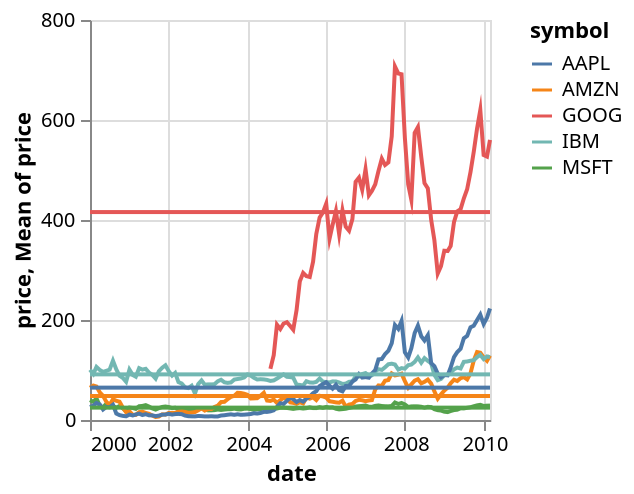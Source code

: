 {"$schema": "https://vega.github.io/schema/vega-lite/v4.json", "description": "Stock prices of 5 Tech Companies over Time with Averages.", "data": {"values": [{"symbol": "MSFT", "date": "Jan 1 2000", "price": 39.81}, {"symbol": "MSFT", "date": "Feb 1 2000", "price": 36.35}, {"symbol": "MSFT", "date": "Mar 1 2000", "price": 43.22}, {"symbol": "MSFT", "date": "Apr 1 2000", "price": 28.37}, {"symbol": "MSFT", "date": "May 1 2000", "price": 25.45}, {"symbol": "MSFT", "date": "Jun 1 2000", "price": 32.54}, {"symbol": "MSFT", "date": "Jul 1 2000", "price": 28.4}, {"symbol": "MSFT", "date": "Aug 1 2000", "price": 28.4}, {"symbol": "MSFT", "date": "Sep 1 2000", "price": 24.53}, {"symbol": "MSFT", "date": "Oct 1 2000", "price": 28.02}, {"symbol": "MSFT", "date": "Nov 1 2000", "price": 23.34}, {"symbol": "MSFT", "date": "Dec 1 2000", "price": 17.65}, {"symbol": "MSFT", "date": "Jan 1 2001", "price": 24.84}, {"symbol": "MSFT", "date": "Feb 1 2001", "price": 24.0}, {"symbol": "MSFT", "date": "Mar 1 2001", "price": 22.25}, {"symbol": "MSFT", "date": "Apr 1 2001", "price": 27.56}, {"symbol": "MSFT", "date": "May 1 2001", "price": 28.14}, {"symbol": "MSFT", "date": "Jun 1 2001", "price": 29.7}, {"symbol": "MSFT", "date": "Jul 1 2001", "price": 26.93}, {"symbol": "MSFT", "date": "Aug 1 2001", "price": 23.21}, {"symbol": "MSFT", "date": "Sep 1 2001", "price": 20.82}, {"symbol": "MSFT", "date": "Oct 1 2001", "price": 23.65}, {"symbol": "MSFT", "date": "Nov 1 2001", "price": 26.12}, {"symbol": "MSFT", "date": "Dec 1 2001", "price": 26.95}, {"symbol": "MSFT", "date": "Jan 1 2002", "price": 25.92}, {"symbol": "MSFT", "date": "Feb 1 2002", "price": 23.73}, {"symbol": "MSFT", "date": "Mar 1 2002", "price": 24.53}, {"symbol": "MSFT", "date": "Apr 1 2002", "price": 21.26}, {"symbol": "MSFT", "date": "May 1 2002", "price": 20.71}, {"symbol": "MSFT", "date": "Jun 1 2002", "price": 22.25}, {"symbol": "MSFT", "date": "Jul 1 2002", "price": 19.52}, {"symbol": "MSFT", "date": "Aug 1 2002", "price": 19.97}, {"symbol": "MSFT", "date": "Sep 1 2002", "price": 17.79}, {"symbol": "MSFT", "date": "Oct 1 2002", "price": 21.75}, {"symbol": "MSFT", "date": "Nov 1 2002", "price": 23.46}, {"symbol": "MSFT", "date": "Dec 1 2002", "price": 21.03}, {"symbol": "MSFT", "date": "Jan 1 2003", "price": 19.31}, {"symbol": "MSFT", "date": "Feb 1 2003", "price": 19.34}, {"symbol": "MSFT", "date": "Mar 1 2003", "price": 19.76}, {"symbol": "MSFT", "date": "Apr 1 2003", "price": 20.87}, {"symbol": "MSFT", "date": "May 1 2003", "price": 20.09}, {"symbol": "MSFT", "date": "Jun 1 2003", "price": 20.93}, {"symbol": "MSFT", "date": "Jul 1 2003", "price": 21.56}, {"symbol": "MSFT", "date": "Aug 1 2003", "price": 21.65}, {"symbol": "MSFT", "date": "Sep 1 2003", "price": 22.69}, {"symbol": "MSFT", "date": "Oct 1 2003", "price": 21.45}, {"symbol": "MSFT", "date": "Nov 1 2003", "price": 21.1}, {"symbol": "MSFT", "date": "Dec 1 2003", "price": 22.46}, {"symbol": "MSFT", "date": "Jan 1 2004", "price": 22.69}, {"symbol": "MSFT", "date": "Feb 1 2004", "price": 21.77}, {"symbol": "MSFT", "date": "Mar 1 2004", "price": 20.46}, {"symbol": "MSFT", "date": "Apr 1 2004", "price": 21.45}, {"symbol": "MSFT", "date": "May 1 2004", "price": 21.53}, {"symbol": "MSFT", "date": "Jun 1 2004", "price": 23.44}, {"symbol": "MSFT", "date": "Jul 1 2004", "price": 23.38}, {"symbol": "MSFT", "date": "Aug 1 2004", "price": 22.47}, {"symbol": "MSFT", "date": "Sep 1 2004", "price": 22.76}, {"symbol": "MSFT", "date": "Oct 1 2004", "price": 23.02}, {"symbol": "MSFT", "date": "Nov 1 2004", "price": 24.6}, {"symbol": "MSFT", "date": "Dec 1 2004", "price": 24.52}, {"symbol": "MSFT", "date": "Jan 1 2005", "price": 24.11}, {"symbol": "MSFT", "date": "Feb 1 2005", "price": 23.15}, {"symbol": "MSFT", "date": "Mar 1 2005", "price": 22.24}, {"symbol": "MSFT", "date": "Apr 1 2005", "price": 23.28}, {"symbol": "MSFT", "date": "May 1 2005", "price": 23.82}, {"symbol": "MSFT", "date": "Jun 1 2005", "price": 22.93}, {"symbol": "MSFT", "date": "Jul 1 2005", "price": 23.64}, {"symbol": "MSFT", "date": "Aug 1 2005", "price": 25.35}, {"symbol": "MSFT", "date": "Sep 1 2005", "price": 23.83}, {"symbol": "MSFT", "date": "Oct 1 2005", "price": 23.8}, {"symbol": "MSFT", "date": "Nov 1 2005", "price": 25.71}, {"symbol": "MSFT", "date": "Dec 1 2005", "price": 24.29}, {"symbol": "MSFT", "date": "Jan 1 2006", "price": 26.14}, {"symbol": "MSFT", "date": "Feb 1 2006", "price": 25.04}, {"symbol": "MSFT", "date": "Mar 1 2006", "price": 25.36}, {"symbol": "MSFT", "date": "Apr 1 2006", "price": 22.5}, {"symbol": "MSFT", "date": "May 1 2006", "price": 21.19}, {"symbol": "MSFT", "date": "Jun 1 2006", "price": 21.8}, {"symbol": "MSFT", "date": "Jul 1 2006", "price": 22.51}, {"symbol": "MSFT", "date": "Aug 1 2006", "price": 24.13}, {"symbol": "MSFT", "date": "Sep 1 2006", "price": 25.68}, {"symbol": "MSFT", "date": "Oct 1 2006", "price": 26.96}, {"symbol": "MSFT", "date": "Nov 1 2006", "price": 27.66}, {"symbol": "MSFT", "date": "Dec 1 2006", "price": 28.13}, {"symbol": "MSFT", "date": "Jan 1 2007", "price": 29.07}, {"symbol": "MSFT", "date": "Feb 1 2007", "price": 26.63}, {"symbol": "MSFT", "date": "Mar 1 2007", "price": 26.35}, {"symbol": "MSFT", "date": "Apr 1 2007", "price": 28.3}, {"symbol": "MSFT", "date": "May 1 2007", "price": 29.11}, {"symbol": "MSFT", "date": "Jun 1 2007", "price": 27.95}, {"symbol": "MSFT", "date": "Jul 1 2007", "price": 27.5}, {"symbol": "MSFT", "date": "Aug 1 2007", "price": 27.34}, {"symbol": "MSFT", "date": "Sep 1 2007", "price": 28.04}, {"symbol": "MSFT", "date": "Oct 1 2007", "price": 35.03}, {"symbol": "MSFT", "date": "Nov 1 2007", "price": 32.09}, {"symbol": "MSFT", "date": "Dec 1 2007", "price": 34.0}, {"symbol": "MSFT", "date": "Jan 1 2008", "price": 31.13}, {"symbol": "MSFT", "date": "Feb 1 2008", "price": 26.07}, {"symbol": "MSFT", "date": "Mar 1 2008", "price": 27.21}, {"symbol": "MSFT", "date": "Apr 1 2008", "price": 27.34}, {"symbol": "MSFT", "date": "May 1 2008", "price": 27.25}, {"symbol": "MSFT", "date": "Jun 1 2008", "price": 26.47}, {"symbol": "MSFT", "date": "Jul 1 2008", "price": 24.75}, {"symbol": "MSFT", "date": "Aug 1 2008", "price": 26.36}, {"symbol": "MSFT", "date": "Sep 1 2008", "price": 25.78}, {"symbol": "MSFT", "date": "Oct 1 2008", "price": 21.57}, {"symbol": "MSFT", "date": "Nov 1 2008", "price": 19.66}, {"symbol": "MSFT", "date": "Dec 1 2008", "price": 18.91}, {"symbol": "MSFT", "date": "Jan 1 2009", "price": 16.63}, {"symbol": "MSFT", "date": "Feb 1 2009", "price": 15.81}, {"symbol": "MSFT", "date": "Mar 1 2009", "price": 17.99}, {"symbol": "MSFT", "date": "Apr 1 2009", "price": 19.84}, {"symbol": "MSFT", "date": "May 1 2009", "price": 20.59}, {"symbol": "MSFT", "date": "Jun 1 2009", "price": 23.42}, {"symbol": "MSFT", "date": "Jul 1 2009", "price": 23.18}, {"symbol": "MSFT", "date": "Aug 1 2009", "price": 24.43}, {"symbol": "MSFT", "date": "Sep 1 2009", "price": 25.49}, {"symbol": "MSFT", "date": "Oct 1 2009", "price": 27.48}, {"symbol": "MSFT", "date": "Nov 1 2009", "price": 29.27}, {"symbol": "MSFT", "date": "Dec 1 2009", "price": 30.34}, {"symbol": "MSFT", "date": "Jan 1 2010", "price": 28.05}, {"symbol": "MSFT", "date": "Feb 1 2010", "price": 28.67}, {"symbol": "MSFT", "date": "Mar 1 2010", "price": 28.8}, {"symbol": "AMZN", "date": "Jan 1 2000", "price": 64.56}, {"symbol": "AMZN", "date": "Feb 1 2000", "price": 68.87}, {"symbol": "AMZN", "date": "Mar 1 2000", "price": 67.0}, {"symbol": "AMZN", "date": "Apr 1 2000", "price": 55.19}, {"symbol": "AMZN", "date": "May 1 2000", "price": 48.31}, {"symbol": "AMZN", "date": "Jun 1 2000", "price": 36.31}, {"symbol": "AMZN", "date": "Jul 1 2000", "price": 30.12}, {"symbol": "AMZN", "date": "Aug 1 2000", "price": 41.5}, {"symbol": "AMZN", "date": "Sep 1 2000", "price": 38.44}, {"symbol": "AMZN", "date": "Oct 1 2000", "price": 36.62}, {"symbol": "AMZN", "date": "Nov 1 2000", "price": 24.69}, {"symbol": "AMZN", "date": "Dec 1 2000", "price": 15.56}, {"symbol": "AMZN", "date": "Jan 1 2001", "price": 17.31}, {"symbol": "AMZN", "date": "Feb 1 2001", "price": 10.19}, {"symbol": "AMZN", "date": "Mar 1 2001", "price": 10.23}, {"symbol": "AMZN", "date": "Apr 1 2001", "price": 15.78}, {"symbol": "AMZN", "date": "May 1 2001", "price": 16.69}, {"symbol": "AMZN", "date": "Jun 1 2001", "price": 14.15}, {"symbol": "AMZN", "date": "Jul 1 2001", "price": 12.49}, {"symbol": "AMZN", "date": "Aug 1 2001", "price": 8.94}, {"symbol": "AMZN", "date": "Sep 1 2001", "price": 5.97}, {"symbol": "AMZN", "date": "Oct 1 2001", "price": 6.98}, {"symbol": "AMZN", "date": "Nov 1 2001", "price": 11.32}, {"symbol": "AMZN", "date": "Dec 1 2001", "price": 10.82}, {"symbol": "AMZN", "date": "Jan 1 2002", "price": 14.19}, {"symbol": "AMZN", "date": "Feb 1 2002", "price": 14.1}, {"symbol": "AMZN", "date": "Mar 1 2002", "price": 14.3}, {"symbol": "AMZN", "date": "Apr 1 2002", "price": 16.69}, {"symbol": "AMZN", "date": "May 1 2002", "price": 18.23}, {"symbol": "AMZN", "date": "Jun 1 2002", "price": 16.25}, {"symbol": "AMZN", "date": "Jul 1 2002", "price": 14.45}, {"symbol": "AMZN", "date": "Aug 1 2002", "price": 14.94}, {"symbol": "AMZN", "date": "Sep 1 2002", "price": 15.93}, {"symbol": "AMZN", "date": "Oct 1 2002", "price": 19.36}, {"symbol": "AMZN", "date": "Nov 1 2002", "price": 23.35}, {"symbol": "AMZN", "date": "Dec 1 2002", "price": 18.89}, {"symbol": "AMZN", "date": "Jan 1 2003", "price": 21.85}, {"symbol": "AMZN", "date": "Feb 1 2003", "price": 22.01}, {"symbol": "AMZN", "date": "Mar 1 2003", "price": 26.03}, {"symbol": "AMZN", "date": "Apr 1 2003", "price": 28.69}, {"symbol": "AMZN", "date": "May 1 2003", "price": 35.89}, {"symbol": "AMZN", "date": "Jun 1 2003", "price": 36.32}, {"symbol": "AMZN", "date": "Jul 1 2003", "price": 41.64}, {"symbol": "AMZN", "date": "Aug 1 2003", "price": 46.32}, {"symbol": "AMZN", "date": "Sep 1 2003", "price": 48.43}, {"symbol": "AMZN", "date": "Oct 1 2003", "price": 54.43}, {"symbol": "AMZN", "date": "Nov 1 2003", "price": 53.97}, {"symbol": "AMZN", "date": "Dec 1 2003", "price": 52.62}, {"symbol": "AMZN", "date": "Jan 1 2004", "price": 50.4}, {"symbol": "AMZN", "date": "Feb 1 2004", "price": 43.01}, {"symbol": "AMZN", "date": "Mar 1 2004", "price": 43.28}, {"symbol": "AMZN", "date": "Apr 1 2004", "price": 43.6}, {"symbol": "AMZN", "date": "May 1 2004", "price": 48.5}, {"symbol": "AMZN", "date": "Jun 1 2004", "price": 54.4}, {"symbol": "AMZN", "date": "Jul 1 2004", "price": 38.92}, {"symbol": "AMZN", "date": "Aug 1 2004", "price": 38.14}, {"symbol": "AMZN", "date": "Sep 1 2004", "price": 40.86}, {"symbol": "AMZN", "date": "Oct 1 2004", "price": 34.13}, {"symbol": "AMZN", "date": "Nov 1 2004", "price": 39.68}, {"symbol": "AMZN", "date": "Dec 1 2004", "price": 44.29}, {"symbol": "AMZN", "date": "Jan 1 2005", "price": 43.22}, {"symbol": "AMZN", "date": "Feb 1 2005", "price": 35.18}, {"symbol": "AMZN", "date": "Mar 1 2005", "price": 34.27}, {"symbol": "AMZN", "date": "Apr 1 2005", "price": 32.36}, {"symbol": "AMZN", "date": "May 1 2005", "price": 35.51}, {"symbol": "AMZN", "date": "Jun 1 2005", "price": 33.09}, {"symbol": "AMZN", "date": "Jul 1 2005", "price": 45.15}, {"symbol": "AMZN", "date": "Aug 1 2005", "price": 42.7}, {"symbol": "AMZN", "date": "Sep 1 2005", "price": 45.3}, {"symbol": "AMZN", "date": "Oct 1 2005", "price": 39.86}, {"symbol": "AMZN", "date": "Nov 1 2005", "price": 48.46}, {"symbol": "AMZN", "date": "Dec 1 2005", "price": 47.15}, {"symbol": "AMZN", "date": "Jan 1 2006", "price": 44.82}, {"symbol": "AMZN", "date": "Feb 1 2006", "price": 37.44}, {"symbol": "AMZN", "date": "Mar 1 2006", "price": 36.53}, {"symbol": "AMZN", "date": "Apr 1 2006", "price": 35.21}, {"symbol": "AMZN", "date": "May 1 2006", "price": 34.61}, {"symbol": "AMZN", "date": "Jun 1 2006", "price": 38.68}, {"symbol": "AMZN", "date": "Jul 1 2006", "price": 26.89}, {"symbol": "AMZN", "date": "Aug 1 2006", "price": 30.83}, {"symbol": "AMZN", "date": "Sep 1 2006", "price": 32.12}, {"symbol": "AMZN", "date": "Oct 1 2006", "price": 38.09}, {"symbol": "AMZN", "date": "Nov 1 2006", "price": 40.34}, {"symbol": "AMZN", "date": "Dec 1 2006", "price": 39.46}, {"symbol": "AMZN", "date": "Jan 1 2007", "price": 37.67}, {"symbol": "AMZN", "date": "Feb 1 2007", "price": 39.14}, {"symbol": "AMZN", "date": "Mar 1 2007", "price": 39.79}, {"symbol": "AMZN", "date": "Apr 1 2007", "price": 61.33}, {"symbol": "AMZN", "date": "May 1 2007", "price": 69.14}, {"symbol": "AMZN", "date": "Jun 1 2007", "price": 68.41}, {"symbol": "AMZN", "date": "Jul 1 2007", "price": 78.54}, {"symbol": "AMZN", "date": "Aug 1 2007", "price": 79.91}, {"symbol": "AMZN", "date": "Sep 1 2007", "price": 93.15}, {"symbol": "AMZN", "date": "Oct 1 2007", "price": 89.15}, {"symbol": "AMZN", "date": "Nov 1 2007", "price": 90.56}, {"symbol": "AMZN", "date": "Dec 1 2007", "price": 92.64}, {"symbol": "AMZN", "date": "Jan 1 2008", "price": 77.7}, {"symbol": "AMZN", "date": "Feb 1 2008", "price": 64.47}, {"symbol": "AMZN", "date": "Mar 1 2008", "price": 71.3}, {"symbol": "AMZN", "date": "Apr 1 2008", "price": 78.63}, {"symbol": "AMZN", "date": "May 1 2008", "price": 81.62}, {"symbol": "AMZN", "date": "Jun 1 2008", "price": 73.33}, {"symbol": "AMZN", "date": "Jul 1 2008", "price": 76.34}, {"symbol": "AMZN", "date": "Aug 1 2008", "price": 80.81}, {"symbol": "AMZN", "date": "Sep 1 2008", "price": 72.76}, {"symbol": "AMZN", "date": "Oct 1 2008", "price": 57.24}, {"symbol": "AMZN", "date": "Nov 1 2008", "price": 42.7}, {"symbol": "AMZN", "date": "Dec 1 2008", "price": 51.28}, {"symbol": "AMZN", "date": "Jan 1 2009", "price": 58.82}, {"symbol": "AMZN", "date": "Feb 1 2009", "price": 64.79}, {"symbol": "AMZN", "date": "Mar 1 2009", "price": 73.44}, {"symbol": "AMZN", "date": "Apr 1 2009", "price": 80.52}, {"symbol": "AMZN", "date": "May 1 2009", "price": 77.99}, {"symbol": "AMZN", "date": "Jun 1 2009", "price": 83.66}, {"symbol": "AMZN", "date": "Jul 1 2009", "price": 85.76}, {"symbol": "AMZN", "date": "Aug 1 2009", "price": 81.19}, {"symbol": "AMZN", "date": "Sep 1 2009", "price": 93.36}, {"symbol": "AMZN", "date": "Oct 1 2009", "price": 118.81}, {"symbol": "AMZN", "date": "Nov 1 2009", "price": 135.91}, {"symbol": "AMZN", "date": "Dec 1 2009", "price": 134.52}, {"symbol": "AMZN", "date": "Jan 1 2010", "price": 125.41}, {"symbol": "AMZN", "date": "Feb 1 2010", "price": 118.4}, {"symbol": "AMZN", "date": "Mar 1 2010", "price": 128.82}, {"symbol": "IBM", "date": "Jan 1 2000", "price": 100.52}, {"symbol": "IBM", "date": "Feb 1 2000", "price": 92.11}, {"symbol": "IBM", "date": "Mar 1 2000", "price": 106.11}, {"symbol": "IBM", "date": "Apr 1 2000", "price": 99.95}, {"symbol": "IBM", "date": "May 1 2000", "price": 96.31}, {"symbol": "IBM", "date": "Jun 1 2000", "price": 98.33}, {"symbol": "IBM", "date": "Jul 1 2000", "price": 100.74}, {"symbol": "IBM", "date": "Aug 1 2000", "price": 118.62}, {"symbol": "IBM", "date": "Sep 1 2000", "price": 101.19}, {"symbol": "IBM", "date": "Oct 1 2000", "price": 88.5}, {"symbol": "IBM", "date": "Nov 1 2000", "price": 84.12}, {"symbol": "IBM", "date": "Dec 1 2000", "price": 76.47}, {"symbol": "IBM", "date": "Jan 1 2001", "price": 100.76}, {"symbol": "IBM", "date": "Feb 1 2001", "price": 89.98}, {"symbol": "IBM", "date": "Mar 1 2001", "price": 86.63}, {"symbol": "IBM", "date": "Apr 1 2001", "price": 103.7}, {"symbol": "IBM", "date": "May 1 2001", "price": 100.82}, {"symbol": "IBM", "date": "Jun 1 2001", "price": 102.35}, {"symbol": "IBM", "date": "Jul 1 2001", "price": 94.87}, {"symbol": "IBM", "date": "Aug 1 2001", "price": 90.25}, {"symbol": "IBM", "date": "Sep 1 2001", "price": 82.82}, {"symbol": "IBM", "date": "Oct 1 2001", "price": 97.58}, {"symbol": "IBM", "date": "Nov 1 2001", "price": 104.5}, {"symbol": "IBM", "date": "Dec 1 2001", "price": 109.36}, {"symbol": "IBM", "date": "Jan 1 2002", "price": 97.54}, {"symbol": "IBM", "date": "Feb 1 2002", "price": 88.82}, {"symbol": "IBM", "date": "Mar 1 2002", "price": 94.15}, {"symbol": "IBM", "date": "Apr 1 2002", "price": 75.82}, {"symbol": "IBM", "date": "May 1 2002", "price": 72.97}, {"symbol": "IBM", "date": "Jun 1 2002", "price": 65.31}, {"symbol": "IBM", "date": "Jul 1 2002", "price": 63.86}, {"symbol": "IBM", "date": "Aug 1 2002", "price": 68.52}, {"symbol": "IBM", "date": "Sep 1 2002", "price": 53.01}, {"symbol": "IBM", "date": "Oct 1 2002", "price": 71.76}, {"symbol": "IBM", "date": "Nov 1 2002", "price": 79.16}, {"symbol": "IBM", "date": "Dec 1 2002", "price": 70.58}, {"symbol": "IBM", "date": "Jan 1 2003", "price": 71.22}, {"symbol": "IBM", "date": "Feb 1 2003", "price": 71.13}, {"symbol": "IBM", "date": "Mar 1 2003", "price": 71.57}, {"symbol": "IBM", "date": "Apr 1 2003", "price": 77.47}, {"symbol": "IBM", "date": "May 1 2003", "price": 80.48}, {"symbol": "IBM", "date": "Jun 1 2003", "price": 75.42}, {"symbol": "IBM", "date": "Jul 1 2003", "price": 74.28}, {"symbol": "IBM", "date": "Aug 1 2003", "price": 75.12}, {"symbol": "IBM", "date": "Sep 1 2003", "price": 80.91}, {"symbol": "IBM", "date": "Oct 1 2003", "price": 81.96}, {"symbol": "IBM", "date": "Nov 1 2003", "price": 83.08}, {"symbol": "IBM", "date": "Dec 1 2003", "price": 85.05}, {"symbol": "IBM", "date": "Jan 1 2004", "price": 91.06}, {"symbol": "IBM", "date": "Feb 1 2004", "price": 88.7}, {"symbol": "IBM", "date": "Mar 1 2004", "price": 84.41}, {"symbol": "IBM", "date": "Apr 1 2004", "price": 81.04}, {"symbol": "IBM", "date": "May 1 2004", "price": 81.59}, {"symbol": "IBM", "date": "Jun 1 2004", "price": 81.19}, {"symbol": "IBM", "date": "Jul 1 2004", "price": 80.19}, {"symbol": "IBM", "date": "Aug 1 2004", "price": 78.17}, {"symbol": "IBM", "date": "Sep 1 2004", "price": 79.13}, {"symbol": "IBM", "date": "Oct 1 2004", "price": 82.84}, {"symbol": "IBM", "date": "Nov 1 2004", "price": 87.15}, {"symbol": "IBM", "date": "Dec 1 2004", "price": 91.16}, {"symbol": "IBM", "date": "Jan 1 2005", "price": 86.39}, {"symbol": "IBM", "date": "Feb 1 2005", "price": 85.78}, {"symbol": "IBM", "date": "Mar 1 2005", "price": 84.66}, {"symbol": "IBM", "date": "Apr 1 2005", "price": 70.77}, {"symbol": "IBM", "date": "May 1 2005", "price": 70.18}, {"symbol": "IBM", "date": "Jun 1 2005", "price": 68.93}, {"symbol": "IBM", "date": "Jul 1 2005", "price": 77.53}, {"symbol": "IBM", "date": "Aug 1 2005", "price": 75.07}, {"symbol": "IBM", "date": "Sep 1 2005", "price": 74.7}, {"symbol": "IBM", "date": "Oct 1 2005", "price": 76.25}, {"symbol": "IBM", "date": "Nov 1 2005", "price": 82.98}, {"symbol": "IBM", "date": "Dec 1 2005", "price": 76.73}, {"symbol": "IBM", "date": "Jan 1 2006", "price": 75.89}, {"symbol": "IBM", "date": "Feb 1 2006", "price": 75.09}, {"symbol": "IBM", "date": "Mar 1 2006", "price": 77.17}, {"symbol": "IBM", "date": "Apr 1 2006", "price": 77.05}, {"symbol": "IBM", "date": "May 1 2006", "price": 75.04}, {"symbol": "IBM", "date": "Jun 1 2006", "price": 72.15}, {"symbol": "IBM", "date": "Jul 1 2006", "price": 72.7}, {"symbol": "IBM", "date": "Aug 1 2006", "price": 76.35}, {"symbol": "IBM", "date": "Sep 1 2006", "price": 77.26}, {"symbol": "IBM", "date": "Oct 1 2006", "price": 87.06}, {"symbol": "IBM", "date": "Nov 1 2006", "price": 86.95}, {"symbol": "IBM", "date": "Dec 1 2006", "price": 91.9}, {"symbol": "IBM", "date": "Jan 1 2007", "price": 93.79}, {"symbol": "IBM", "date": "Feb 1 2007", "price": 88.18}, {"symbol": "IBM", "date": "Mar 1 2007", "price": 89.44}, {"symbol": "IBM", "date": "Apr 1 2007", "price": 96.98}, {"symbol": "IBM", "date": "May 1 2007", "price": 101.54}, {"symbol": "IBM", "date": "Jun 1 2007", "price": 100.25}, {"symbol": "IBM", "date": "Jul 1 2007", "price": 105.4}, {"symbol": "IBM", "date": "Aug 1 2007", "price": 111.54}, {"symbol": "IBM", "date": "Sep 1 2007", "price": 112.6}, {"symbol": "IBM", "date": "Oct 1 2007", "price": 111.0}, {"symbol": "IBM", "date": "Nov 1 2007", "price": 100.9}, {"symbol": "IBM", "date": "Dec 1 2007", "price": 103.7}, {"symbol": "IBM", "date": "Jan 1 2008", "price": 102.75}, {"symbol": "IBM", "date": "Feb 1 2008", "price": 109.64}, {"symbol": "IBM", "date": "Mar 1 2008", "price": 110.87}, {"symbol": "IBM", "date": "Apr 1 2008", "price": 116.23}, {"symbol": "IBM", "date": "May 1 2008", "price": 125.14}, {"symbol": "IBM", "date": "Jun 1 2008", "price": 114.6}, {"symbol": "IBM", "date": "Jul 1 2008", "price": 123.74}, {"symbol": "IBM", "date": "Aug 1 2008", "price": 118.16}, {"symbol": "IBM", "date": "Sep 1 2008", "price": 113.53}, {"symbol": "IBM", "date": "Oct 1 2008", "price": 90.24}, {"symbol": "IBM", "date": "Nov 1 2008", "price": 79.65}, {"symbol": "IBM", "date": "Dec 1 2008", "price": 82.15}, {"symbol": "IBM", "date": "Jan 1 2009", "price": 89.46}, {"symbol": "IBM", "date": "Feb 1 2009", "price": 90.32}, {"symbol": "IBM", "date": "Mar 1 2009", "price": 95.09}, {"symbol": "IBM", "date": "Apr 1 2009", "price": 101.29}, {"symbol": "IBM", "date": "May 1 2009", "price": 104.85}, {"symbol": "IBM", "date": "Jun 1 2009", "price": 103.01}, {"symbol": "IBM", "date": "Jul 1 2009", "price": 116.34}, {"symbol": "IBM", "date": "Aug 1 2009", "price": 117.0}, {"symbol": "IBM", "date": "Sep 1 2009", "price": 118.55}, {"symbol": "IBM", "date": "Oct 1 2009", "price": 119.54}, {"symbol": "IBM", "date": "Nov 1 2009", "price": 125.79}, {"symbol": "IBM", "date": "Dec 1 2009", "price": 130.32}, {"symbol": "IBM", "date": "Jan 1 2010", "price": 121.85}, {"symbol": "IBM", "date": "Feb 1 2010", "price": 127.16}, {"symbol": "IBM", "date": "Mar 1 2010", "price": 125.55}, {"symbol": "GOOG", "date": "Aug 1 2004", "price": 102.37}, {"symbol": "GOOG", "date": "Sep 1 2004", "price": 129.6}, {"symbol": "GOOG", "date": "Oct 1 2004", "price": 190.64}, {"symbol": "GOOG", "date": "Nov 1 2004", "price": 181.98}, {"symbol": "GOOG", "date": "Dec 1 2004", "price": 192.79}, {"symbol": "GOOG", "date": "Jan 1 2005", "price": 195.62}, {"symbol": "GOOG", "date": "Feb 1 2005", "price": 187.99}, {"symbol": "GOOG", "date": "Mar 1 2005", "price": 180.51}, {"symbol": "GOOG", "date": "Apr 1 2005", "price": 220.0}, {"symbol": "GOOG", "date": "May 1 2005", "price": 277.27}, {"symbol": "GOOG", "date": "Jun 1 2005", "price": 294.15}, {"symbol": "GOOG", "date": "Jul 1 2005", "price": 287.76}, {"symbol": "GOOG", "date": "Aug 1 2005", "price": 286.0}, {"symbol": "GOOG", "date": "Sep 1 2005", "price": 316.46}, {"symbol": "GOOG", "date": "Oct 1 2005", "price": 372.14}, {"symbol": "GOOG", "date": "Nov 1 2005", "price": 404.91}, {"symbol": "GOOG", "date": "Dec 1 2005", "price": 414.86}, {"symbol": "GOOG", "date": "Jan 1 2006", "price": 432.66}, {"symbol": "GOOG", "date": "Feb 1 2006", "price": 362.62}, {"symbol": "GOOG", "date": "Mar 1 2006", "price": 390.0}, {"symbol": "GOOG", "date": "Apr 1 2006", "price": 417.94}, {"symbol": "GOOG", "date": "May 1 2006", "price": 371.82}, {"symbol": "GOOG", "date": "Jun 1 2006", "price": 419.33}, {"symbol": "GOOG", "date": "Jul 1 2006", "price": 386.6}, {"symbol": "GOOG", "date": "Aug 1 2006", "price": 378.53}, {"symbol": "GOOG", "date": "Sep 1 2006", "price": 401.9}, {"symbol": "GOOG", "date": "Oct 1 2006", "price": 476.39}, {"symbol": "GOOG", "date": "Nov 1 2006", "price": 484.81}, {"symbol": "GOOG", "date": "Dec 1 2006", "price": 460.48}, {"symbol": "GOOG", "date": "Jan 1 2007", "price": 501.5}, {"symbol": "GOOG", "date": "Feb 1 2007", "price": 449.45}, {"symbol": "GOOG", "date": "Mar 1 2007", "price": 458.16}, {"symbol": "GOOG", "date": "Apr 1 2007", "price": 471.38}, {"symbol": "GOOG", "date": "May 1 2007", "price": 497.91}, {"symbol": "GOOG", "date": "Jun 1 2007", "price": 522.7}, {"symbol": "GOOG", "date": "Jul 1 2007", "price": 510.0}, {"symbol": "GOOG", "date": "Aug 1 2007", "price": 515.25}, {"symbol": "GOOG", "date": "Sep 1 2007", "price": 567.27}, {"symbol": "GOOG", "date": "Oct 1 2007", "price": 707.0}, {"symbol": "GOOG", "date": "Nov 1 2007", "price": 693.0}, {"symbol": "GOOG", "date": "Dec 1 2007", "price": 691.48}, {"symbol": "GOOG", "date": "Jan 1 2008", "price": 564.3}, {"symbol": "GOOG", "date": "Feb 1 2008", "price": 471.18}, {"symbol": "GOOG", "date": "Mar 1 2008", "price": 440.47}, {"symbol": "GOOG", "date": "Apr 1 2008", "price": 574.29}, {"symbol": "GOOG", "date": "May 1 2008", "price": 585.8}, {"symbol": "GOOG", "date": "Jun 1 2008", "price": 526.42}, {"symbol": "GOOG", "date": "Jul 1 2008", "price": 473.75}, {"symbol": "GOOG", "date": "Aug 1 2008", "price": 463.29}, {"symbol": "GOOG", "date": "Sep 1 2008", "price": 400.52}, {"symbol": "GOOG", "date": "Oct 1 2008", "price": 359.36}, {"symbol": "GOOG", "date": "Nov 1 2008", "price": 292.96}, {"symbol": "GOOG", "date": "Dec 1 2008", "price": 307.65}, {"symbol": "GOOG", "date": "Jan 1 2009", "price": 338.53}, {"symbol": "GOOG", "date": "Feb 1 2009", "price": 337.99}, {"symbol": "GOOG", "date": "Mar 1 2009", "price": 348.06}, {"symbol": "GOOG", "date": "Apr 1 2009", "price": 395.97}, {"symbol": "GOOG", "date": "May 1 2009", "price": 417.23}, {"symbol": "GOOG", "date": "Jun 1 2009", "price": 421.59}, {"symbol": "GOOG", "date": "Jul 1 2009", "price": 443.05}, {"symbol": "GOOG", "date": "Aug 1 2009", "price": 461.67}, {"symbol": "GOOG", "date": "Sep 1 2009", "price": 495.85}, {"symbol": "GOOG", "date": "Oct 1 2009", "price": 536.12}, {"symbol": "GOOG", "date": "Nov 1 2009", "price": 583.0}, {"symbol": "GOOG", "date": "Dec 1 2009", "price": 619.98}, {"symbol": "GOOG", "date": "Jan 1 2010", "price": 529.94}, {"symbol": "GOOG", "date": "Feb 1 2010", "price": 526.8}, {"symbol": "GOOG", "date": "Mar 1 2010", "price": 560.19}, {"symbol": "AAPL", "date": "Jan 1 2000", "price": 25.94}, {"symbol": "AAPL", "date": "Feb 1 2000", "price": 28.66}, {"symbol": "AAPL", "date": "Mar 1 2000", "price": 33.95}, {"symbol": "AAPL", "date": "Apr 1 2000", "price": 31.01}, {"symbol": "AAPL", "date": "May 1 2000", "price": 21.0}, {"symbol": "AAPL", "date": "Jun 1 2000", "price": 26.19}, {"symbol": "AAPL", "date": "Jul 1 2000", "price": 25.41}, {"symbol": "AAPL", "date": "Aug 1 2000", "price": 30.47}, {"symbol": "AAPL", "date": "Sep 1 2000", "price": 12.88}, {"symbol": "AAPL", "date": "Oct 1 2000", "price": 9.78}, {"symbol": "AAPL", "date": "Nov 1 2000", "price": 8.25}, {"symbol": "AAPL", "date": "Dec 1 2000", "price": 7.44}, {"symbol": "AAPL", "date": "Jan 1 2001", "price": 10.81}, {"symbol": "AAPL", "date": "Feb 1 2001", "price": 9.12}, {"symbol": "AAPL", "date": "Mar 1 2001", "price": 11.03}, {"symbol": "AAPL", "date": "Apr 1 2001", "price": 12.74}, {"symbol": "AAPL", "date": "May 1 2001", "price": 9.98}, {"symbol": "AAPL", "date": "Jun 1 2001", "price": 11.62}, {"symbol": "AAPL", "date": "Jul 1 2001", "price": 9.4}, {"symbol": "AAPL", "date": "Aug 1 2001", "price": 9.27}, {"symbol": "AAPL", "date": "Sep 1 2001", "price": 7.76}, {"symbol": "AAPL", "date": "Oct 1 2001", "price": 8.78}, {"symbol": "AAPL", "date": "Nov 1 2001", "price": 10.65}, {"symbol": "AAPL", "date": "Dec 1 2001", "price": 10.95}, {"symbol": "AAPL", "date": "Jan 1 2002", "price": 12.36}, {"symbol": "AAPL", "date": "Feb 1 2002", "price": 10.85}, {"symbol": "AAPL", "date": "Mar 1 2002", "price": 11.84}, {"symbol": "AAPL", "date": "Apr 1 2002", "price": 12.14}, {"symbol": "AAPL", "date": "May 1 2002", "price": 11.65}, {"symbol": "AAPL", "date": "Jun 1 2002", "price": 8.86}, {"symbol": "AAPL", "date": "Jul 1 2002", "price": 7.63}, {"symbol": "AAPL", "date": "Aug 1 2002", "price": 7.38}, {"symbol": "AAPL", "date": "Sep 1 2002", "price": 7.25}, {"symbol": "AAPL", "date": "Oct 1 2002", "price": 8.03}, {"symbol": "AAPL", "date": "Nov 1 2002", "price": 7.75}, {"symbol": "AAPL", "date": "Dec 1 2002", "price": 7.16}, {"symbol": "AAPL", "date": "Jan 1 2003", "price": 7.18}, {"symbol": "AAPL", "date": "Feb 1 2003", "price": 7.51}, {"symbol": "AAPL", "date": "Mar 1 2003", "price": 7.07}, {"symbol": "AAPL", "date": "Apr 1 2003", "price": 7.11}, {"symbol": "AAPL", "date": "May 1 2003", "price": 8.98}, {"symbol": "AAPL", "date": "Jun 1 2003", "price": 9.53}, {"symbol": "AAPL", "date": "Jul 1 2003", "price": 10.54}, {"symbol": "AAPL", "date": "Aug 1 2003", "price": 11.31}, {"symbol": "AAPL", "date": "Sep 1 2003", "price": 10.36}, {"symbol": "AAPL", "date": "Oct 1 2003", "price": 11.44}, {"symbol": "AAPL", "date": "Nov 1 2003", "price": 10.45}, {"symbol": "AAPL", "date": "Dec 1 2003", "price": 10.69}, {"symbol": "AAPL", "date": "Jan 1 2004", "price": 11.28}, {"symbol": "AAPL", "date": "Feb 1 2004", "price": 11.96}, {"symbol": "AAPL", "date": "Mar 1 2004", "price": 13.52}, {"symbol": "AAPL", "date": "Apr 1 2004", "price": 12.89}, {"symbol": "AAPL", "date": "May 1 2004", "price": 14.03}, {"symbol": "AAPL", "date": "Jun 1 2004", "price": 16.27}, {"symbol": "AAPL", "date": "Jul 1 2004", "price": 16.17}, {"symbol": "AAPL", "date": "Aug 1 2004", "price": 17.25}, {"symbol": "AAPL", "date": "Sep 1 2004", "price": 19.38}, {"symbol": "AAPL", "date": "Oct 1 2004", "price": 26.2}, {"symbol": "AAPL", "date": "Nov 1 2004", "price": 33.53}, {"symbol": "AAPL", "date": "Dec 1 2004", "price": 32.2}, {"symbol": "AAPL", "date": "Jan 1 2005", "price": 38.45}, {"symbol": "AAPL", "date": "Feb 1 2005", "price": 44.86}, {"symbol": "AAPL", "date": "Mar 1 2005", "price": 41.67}, {"symbol": "AAPL", "date": "Apr 1 2005", "price": 36.06}, {"symbol": "AAPL", "date": "May 1 2005", "price": 39.76}, {"symbol": "AAPL", "date": "Jun 1 2005", "price": 36.81}, {"symbol": "AAPL", "date": "Jul 1 2005", "price": 42.65}, {"symbol": "AAPL", "date": "Aug 1 2005", "price": 46.89}, {"symbol": "AAPL", "date": "Sep 1 2005", "price": 53.61}, {"symbol": "AAPL", "date": "Oct 1 2005", "price": 57.59}, {"symbol": "AAPL", "date": "Nov 1 2005", "price": 67.82}, {"symbol": "AAPL", "date": "Dec 1 2005", "price": 71.89}, {"symbol": "AAPL", "date": "Jan 1 2006", "price": 75.51}, {"symbol": "AAPL", "date": "Feb 1 2006", "price": 68.49}, {"symbol": "AAPL", "date": "Mar 1 2006", "price": 62.72}, {"symbol": "AAPL", "date": "Apr 1 2006", "price": 70.39}, {"symbol": "AAPL", "date": "May 1 2006", "price": 59.77}, {"symbol": "AAPL", "date": "Jun 1 2006", "price": 57.27}, {"symbol": "AAPL", "date": "Jul 1 2006", "price": 67.96}, {"symbol": "AAPL", "date": "Aug 1 2006", "price": 67.85}, {"symbol": "AAPL", "date": "Sep 1 2006", "price": 76.98}, {"symbol": "AAPL", "date": "Oct 1 2006", "price": 81.08}, {"symbol": "AAPL", "date": "Nov 1 2006", "price": 91.66}, {"symbol": "AAPL", "date": "Dec 1 2006", "price": 84.84}, {"symbol": "AAPL", "date": "Jan 1 2007", "price": 85.73}, {"symbol": "AAPL", "date": "Feb 1 2007", "price": 84.61}, {"symbol": "AAPL", "date": "Mar 1 2007", "price": 92.91}, {"symbol": "AAPL", "date": "Apr 1 2007", "price": 99.8}, {"symbol": "AAPL", "date": "May 1 2007", "price": 121.19}, {"symbol": "AAPL", "date": "Jun 1 2007", "price": 122.04}, {"symbol": "AAPL", "date": "Jul 1 2007", "price": 131.76}, {"symbol": "AAPL", "date": "Aug 1 2007", "price": 138.48}, {"symbol": "AAPL", "date": "Sep 1 2007", "price": 153.47}, {"symbol": "AAPL", "date": "Oct 1 2007", "price": 189.95}, {"symbol": "AAPL", "date": "Nov 1 2007", "price": 182.22}, {"symbol": "AAPL", "date": "Dec 1 2007", "price": 198.08}, {"symbol": "AAPL", "date": "Jan 1 2008", "price": 135.36}, {"symbol": "AAPL", "date": "Feb 1 2008", "price": 125.02}, {"symbol": "AAPL", "date": "Mar 1 2008", "price": 143.5}, {"symbol": "AAPL", "date": "Apr 1 2008", "price": 173.95}, {"symbol": "AAPL", "date": "May 1 2008", "price": 188.75}, {"symbol": "AAPL", "date": "Jun 1 2008", "price": 167.44}, {"symbol": "AAPL", "date": "Jul 1 2008", "price": 158.95}, {"symbol": "AAPL", "date": "Aug 1 2008", "price": 169.53}, {"symbol": "AAPL", "date": "Sep 1 2008", "price": 113.66}, {"symbol": "AAPL", "date": "Oct 1 2008", "price": 107.59}, {"symbol": "AAPL", "date": "Nov 1 2008", "price": 92.67}, {"symbol": "AAPL", "date": "Dec 1 2008", "price": 85.35}, {"symbol": "AAPL", "date": "Jan 1 2009", "price": 90.13}, {"symbol": "AAPL", "date": "Feb 1 2009", "price": 89.31}, {"symbol": "AAPL", "date": "Mar 1 2009", "price": 105.12}, {"symbol": "AAPL", "date": "Apr 1 2009", "price": 125.83}, {"symbol": "AAPL", "date": "May 1 2009", "price": 135.81}, {"symbol": "AAPL", "date": "Jun 1 2009", "price": 142.43}, {"symbol": "AAPL", "date": "Jul 1 2009", "price": 163.39}, {"symbol": "AAPL", "date": "Aug 1 2009", "price": 168.21}, {"symbol": "AAPL", "date": "Sep 1 2009", "price": 185.35}, {"symbol": "AAPL", "date": "Oct 1 2009", "price": 188.5}, {"symbol": "AAPL", "date": "Nov 1 2009", "price": 199.91}, {"symbol": "AAPL", "date": "Dec 1 2009", "price": 210.73}, {"symbol": "AAPL", "date": "Jan 1 2010", "price": 192.06}, {"symbol": "AAPL", "date": "Feb 1 2010", "price": 204.62}, {"symbol": "AAPL", "date": "Mar 1 2010", "price": 223.02}]}, "layer": [{"mark": "line", "encoding": {"x": {"field": "date", "type": "temporal"}, "y": {"field": "price", "type": "quantitative"}, "color": {"field": "symbol", "type": "nominal"}}}, {"mark": "rule", "encoding": {"y": {"field": "price", "aggregate": "mean"}, "size": {"value": 2}, "color": {"field": "symbol"}}}]}